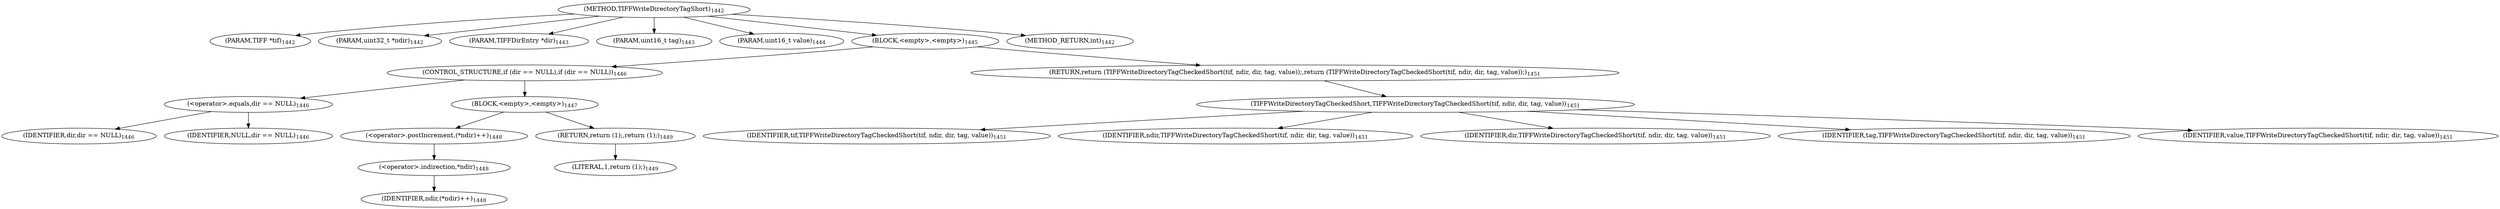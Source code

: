 digraph "TIFFWriteDirectoryTagShort" {  
"68000" [label = <(METHOD,TIFFWriteDirectoryTagShort)<SUB>1442</SUB>> ]
"68001" [label = <(PARAM,TIFF *tif)<SUB>1442</SUB>> ]
"68002" [label = <(PARAM,uint32_t *ndir)<SUB>1442</SUB>> ]
"68003" [label = <(PARAM,TIFFDirEntry *dir)<SUB>1443</SUB>> ]
"68004" [label = <(PARAM,uint16_t tag)<SUB>1443</SUB>> ]
"68005" [label = <(PARAM,uint16_t value)<SUB>1444</SUB>> ]
"68006" [label = <(BLOCK,&lt;empty&gt;,&lt;empty&gt;)<SUB>1445</SUB>> ]
"68007" [label = <(CONTROL_STRUCTURE,if (dir == NULL),if (dir == NULL))<SUB>1446</SUB>> ]
"68008" [label = <(&lt;operator&gt;.equals,dir == NULL)<SUB>1446</SUB>> ]
"68009" [label = <(IDENTIFIER,dir,dir == NULL)<SUB>1446</SUB>> ]
"68010" [label = <(IDENTIFIER,NULL,dir == NULL)<SUB>1446</SUB>> ]
"68011" [label = <(BLOCK,&lt;empty&gt;,&lt;empty&gt;)<SUB>1447</SUB>> ]
"68012" [label = <(&lt;operator&gt;.postIncrement,(*ndir)++)<SUB>1448</SUB>> ]
"68013" [label = <(&lt;operator&gt;.indirection,*ndir)<SUB>1448</SUB>> ]
"68014" [label = <(IDENTIFIER,ndir,(*ndir)++)<SUB>1448</SUB>> ]
"68015" [label = <(RETURN,return (1);,return (1);)<SUB>1449</SUB>> ]
"68016" [label = <(LITERAL,1,return (1);)<SUB>1449</SUB>> ]
"68017" [label = <(RETURN,return (TIFFWriteDirectoryTagCheckedShort(tif, ndir, dir, tag, value));,return (TIFFWriteDirectoryTagCheckedShort(tif, ndir, dir, tag, value));)<SUB>1451</SUB>> ]
"68018" [label = <(TIFFWriteDirectoryTagCheckedShort,TIFFWriteDirectoryTagCheckedShort(tif, ndir, dir, tag, value))<SUB>1451</SUB>> ]
"68019" [label = <(IDENTIFIER,tif,TIFFWriteDirectoryTagCheckedShort(tif, ndir, dir, tag, value))<SUB>1451</SUB>> ]
"68020" [label = <(IDENTIFIER,ndir,TIFFWriteDirectoryTagCheckedShort(tif, ndir, dir, tag, value))<SUB>1451</SUB>> ]
"68021" [label = <(IDENTIFIER,dir,TIFFWriteDirectoryTagCheckedShort(tif, ndir, dir, tag, value))<SUB>1451</SUB>> ]
"68022" [label = <(IDENTIFIER,tag,TIFFWriteDirectoryTagCheckedShort(tif, ndir, dir, tag, value))<SUB>1451</SUB>> ]
"68023" [label = <(IDENTIFIER,value,TIFFWriteDirectoryTagCheckedShort(tif, ndir, dir, tag, value))<SUB>1451</SUB>> ]
"68024" [label = <(METHOD_RETURN,int)<SUB>1442</SUB>> ]
  "68000" -> "68001" 
  "68000" -> "68002" 
  "68000" -> "68003" 
  "68000" -> "68004" 
  "68000" -> "68005" 
  "68000" -> "68006" 
  "68000" -> "68024" 
  "68006" -> "68007" 
  "68006" -> "68017" 
  "68007" -> "68008" 
  "68007" -> "68011" 
  "68008" -> "68009" 
  "68008" -> "68010" 
  "68011" -> "68012" 
  "68011" -> "68015" 
  "68012" -> "68013" 
  "68013" -> "68014" 
  "68015" -> "68016" 
  "68017" -> "68018" 
  "68018" -> "68019" 
  "68018" -> "68020" 
  "68018" -> "68021" 
  "68018" -> "68022" 
  "68018" -> "68023" 
}
